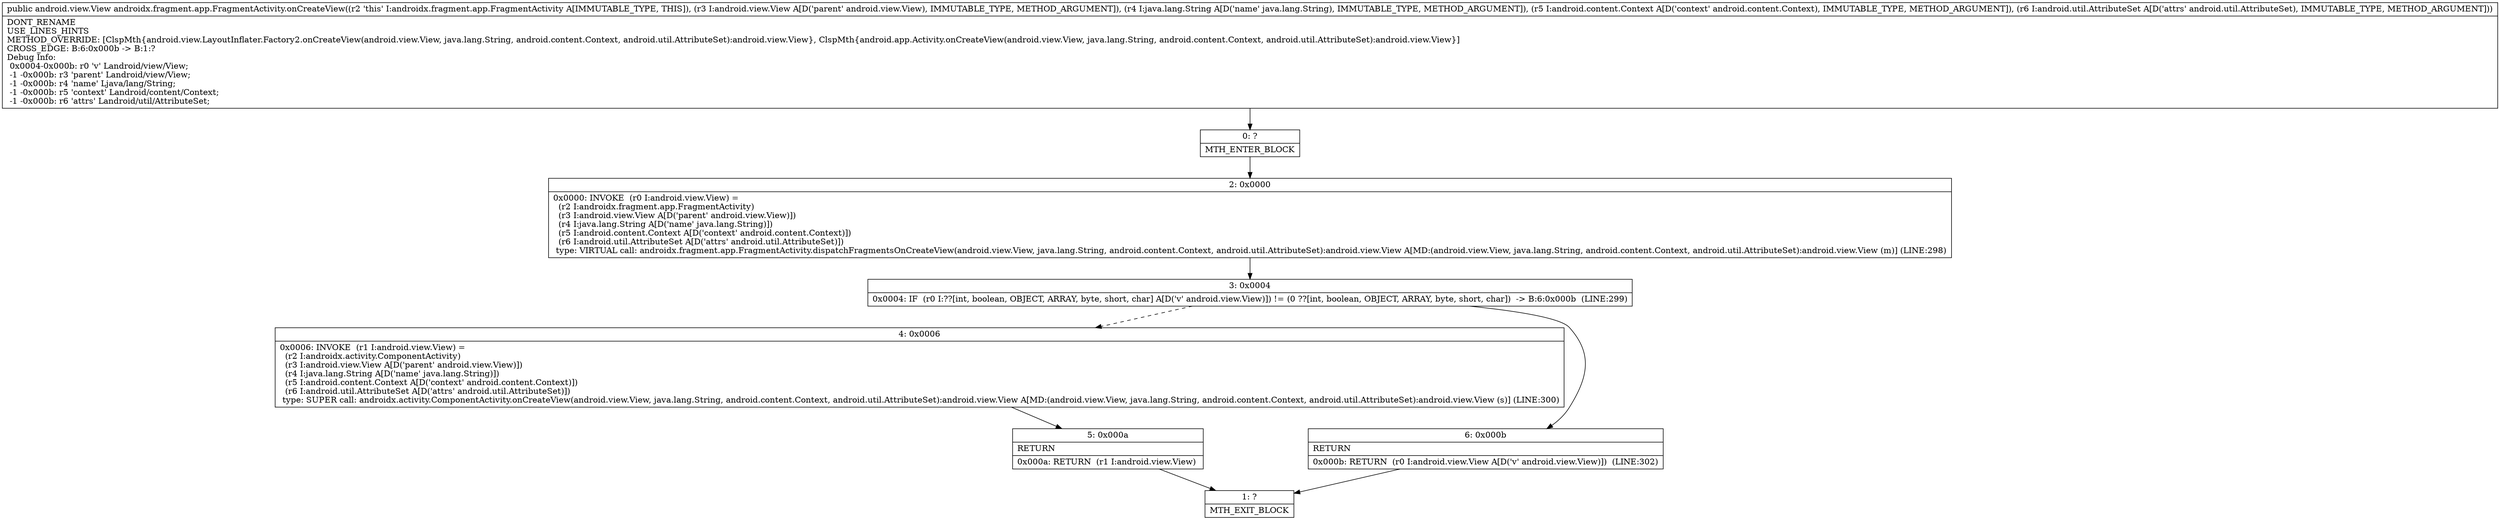 digraph "CFG forandroidx.fragment.app.FragmentActivity.onCreateView(Landroid\/view\/View;Ljava\/lang\/String;Landroid\/content\/Context;Landroid\/util\/AttributeSet;)Landroid\/view\/View;" {
Node_0 [shape=record,label="{0\:\ ?|MTH_ENTER_BLOCK\l}"];
Node_2 [shape=record,label="{2\:\ 0x0000|0x0000: INVOKE  (r0 I:android.view.View) = \l  (r2 I:androidx.fragment.app.FragmentActivity)\l  (r3 I:android.view.View A[D('parent' android.view.View)])\l  (r4 I:java.lang.String A[D('name' java.lang.String)])\l  (r5 I:android.content.Context A[D('context' android.content.Context)])\l  (r6 I:android.util.AttributeSet A[D('attrs' android.util.AttributeSet)])\l type: VIRTUAL call: androidx.fragment.app.FragmentActivity.dispatchFragmentsOnCreateView(android.view.View, java.lang.String, android.content.Context, android.util.AttributeSet):android.view.View A[MD:(android.view.View, java.lang.String, android.content.Context, android.util.AttributeSet):android.view.View (m)] (LINE:298)\l}"];
Node_3 [shape=record,label="{3\:\ 0x0004|0x0004: IF  (r0 I:??[int, boolean, OBJECT, ARRAY, byte, short, char] A[D('v' android.view.View)]) != (0 ??[int, boolean, OBJECT, ARRAY, byte, short, char])  \-\> B:6:0x000b  (LINE:299)\l}"];
Node_4 [shape=record,label="{4\:\ 0x0006|0x0006: INVOKE  (r1 I:android.view.View) = \l  (r2 I:androidx.activity.ComponentActivity)\l  (r3 I:android.view.View A[D('parent' android.view.View)])\l  (r4 I:java.lang.String A[D('name' java.lang.String)])\l  (r5 I:android.content.Context A[D('context' android.content.Context)])\l  (r6 I:android.util.AttributeSet A[D('attrs' android.util.AttributeSet)])\l type: SUPER call: androidx.activity.ComponentActivity.onCreateView(android.view.View, java.lang.String, android.content.Context, android.util.AttributeSet):android.view.View A[MD:(android.view.View, java.lang.String, android.content.Context, android.util.AttributeSet):android.view.View (s)] (LINE:300)\l}"];
Node_5 [shape=record,label="{5\:\ 0x000a|RETURN\l|0x000a: RETURN  (r1 I:android.view.View) \l}"];
Node_1 [shape=record,label="{1\:\ ?|MTH_EXIT_BLOCK\l}"];
Node_6 [shape=record,label="{6\:\ 0x000b|RETURN\l|0x000b: RETURN  (r0 I:android.view.View A[D('v' android.view.View)])  (LINE:302)\l}"];
MethodNode[shape=record,label="{public android.view.View androidx.fragment.app.FragmentActivity.onCreateView((r2 'this' I:androidx.fragment.app.FragmentActivity A[IMMUTABLE_TYPE, THIS]), (r3 I:android.view.View A[D('parent' android.view.View), IMMUTABLE_TYPE, METHOD_ARGUMENT]), (r4 I:java.lang.String A[D('name' java.lang.String), IMMUTABLE_TYPE, METHOD_ARGUMENT]), (r5 I:android.content.Context A[D('context' android.content.Context), IMMUTABLE_TYPE, METHOD_ARGUMENT]), (r6 I:android.util.AttributeSet A[D('attrs' android.util.AttributeSet), IMMUTABLE_TYPE, METHOD_ARGUMENT]))  | DONT_RENAME\lUSE_LINES_HINTS\lMETHOD_OVERRIDE: [ClspMth\{android.view.LayoutInflater.Factory2.onCreateView(android.view.View, java.lang.String, android.content.Context, android.util.AttributeSet):android.view.View\}, ClspMth\{android.app.Activity.onCreateView(android.view.View, java.lang.String, android.content.Context, android.util.AttributeSet):android.view.View\}]\lCROSS_EDGE: B:6:0x000b \-\> B:1:?\lDebug Info:\l  0x0004\-0x000b: r0 'v' Landroid\/view\/View;\l  \-1 \-0x000b: r3 'parent' Landroid\/view\/View;\l  \-1 \-0x000b: r4 'name' Ljava\/lang\/String;\l  \-1 \-0x000b: r5 'context' Landroid\/content\/Context;\l  \-1 \-0x000b: r6 'attrs' Landroid\/util\/AttributeSet;\l}"];
MethodNode -> Node_0;Node_0 -> Node_2;
Node_2 -> Node_3;
Node_3 -> Node_4[style=dashed];
Node_3 -> Node_6;
Node_4 -> Node_5;
Node_5 -> Node_1;
Node_6 -> Node_1;
}

